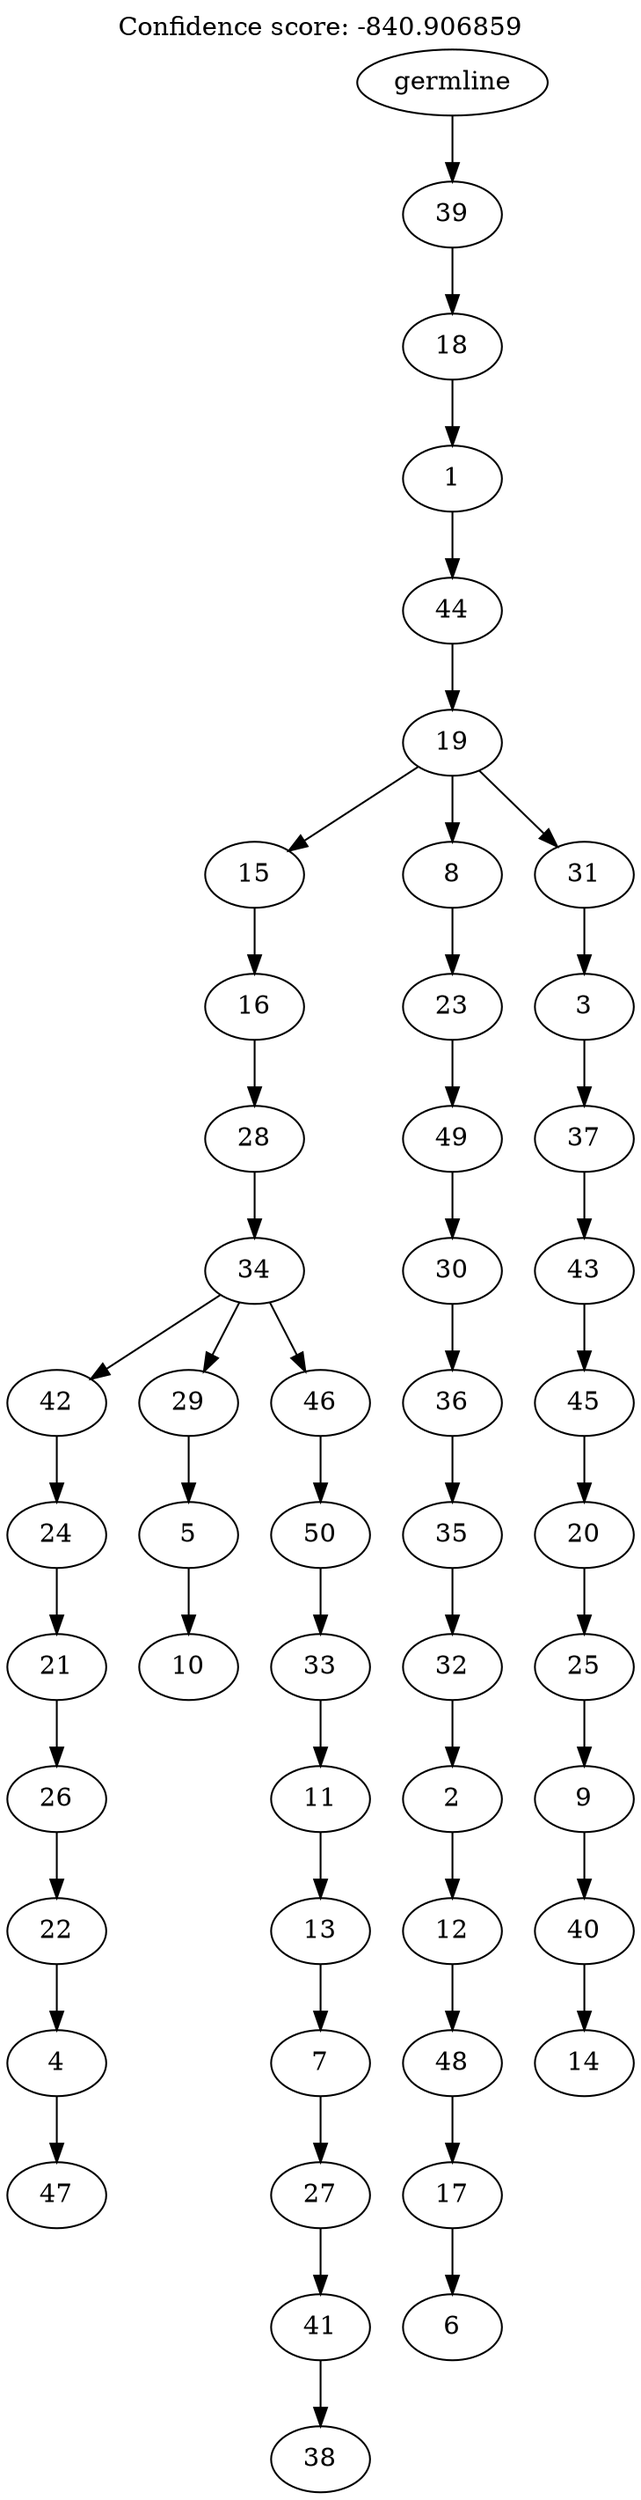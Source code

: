 digraph g {
	"49" -> "50";
	"50" [label="47"];
	"48" -> "49";
	"49" [label="4"];
	"47" -> "48";
	"48" [label="22"];
	"46" -> "47";
	"47" [label="26"];
	"45" -> "46";
	"46" [label="21"];
	"44" -> "45";
	"45" [label="24"];
	"42" -> "43";
	"43" [label="10"];
	"41" -> "42";
	"42" [label="5"];
	"39" -> "40";
	"40" [label="38"];
	"38" -> "39";
	"39" [label="41"];
	"37" -> "38";
	"38" [label="27"];
	"36" -> "37";
	"37" [label="7"];
	"35" -> "36";
	"36" [label="13"];
	"34" -> "35";
	"35" [label="11"];
	"33" -> "34";
	"34" [label="33"];
	"32" -> "33";
	"33" [label="50"];
	"31" -> "32";
	"32" [label="46"];
	"31" -> "41";
	"41" [label="29"];
	"31" -> "44";
	"44" [label="42"];
	"30" -> "31";
	"31" [label="34"];
	"29" -> "30";
	"30" [label="28"];
	"28" -> "29";
	"29" [label="16"];
	"26" -> "27";
	"27" [label="6"];
	"25" -> "26";
	"26" [label="17"];
	"24" -> "25";
	"25" [label="48"];
	"23" -> "24";
	"24" [label="12"];
	"22" -> "23";
	"23" [label="2"];
	"21" -> "22";
	"22" [label="32"];
	"20" -> "21";
	"21" [label="35"];
	"19" -> "20";
	"20" [label="36"];
	"18" -> "19";
	"19" [label="30"];
	"17" -> "18";
	"18" [label="49"];
	"16" -> "17";
	"17" [label="23"];
	"14" -> "15";
	"15" [label="14"];
	"13" -> "14";
	"14" [label="40"];
	"12" -> "13";
	"13" [label="9"];
	"11" -> "12";
	"12" [label="25"];
	"10" -> "11";
	"11" [label="20"];
	"9" -> "10";
	"10" [label="45"];
	"8" -> "9";
	"9" [label="43"];
	"7" -> "8";
	"8" [label="37"];
	"6" -> "7";
	"7" [label="3"];
	"5" -> "6";
	"6" [label="31"];
	"5" -> "16";
	"16" [label="8"];
	"5" -> "28";
	"28" [label="15"];
	"4" -> "5";
	"5" [label="19"];
	"3" -> "4";
	"4" [label="44"];
	"2" -> "3";
	"3" [label="1"];
	"1" -> "2";
	"2" [label="18"];
	"0" -> "1";
	"1" [label="39"];
	"0" [label="germline"];
	labelloc="t";
	label="Confidence score: -840.906859";
}
